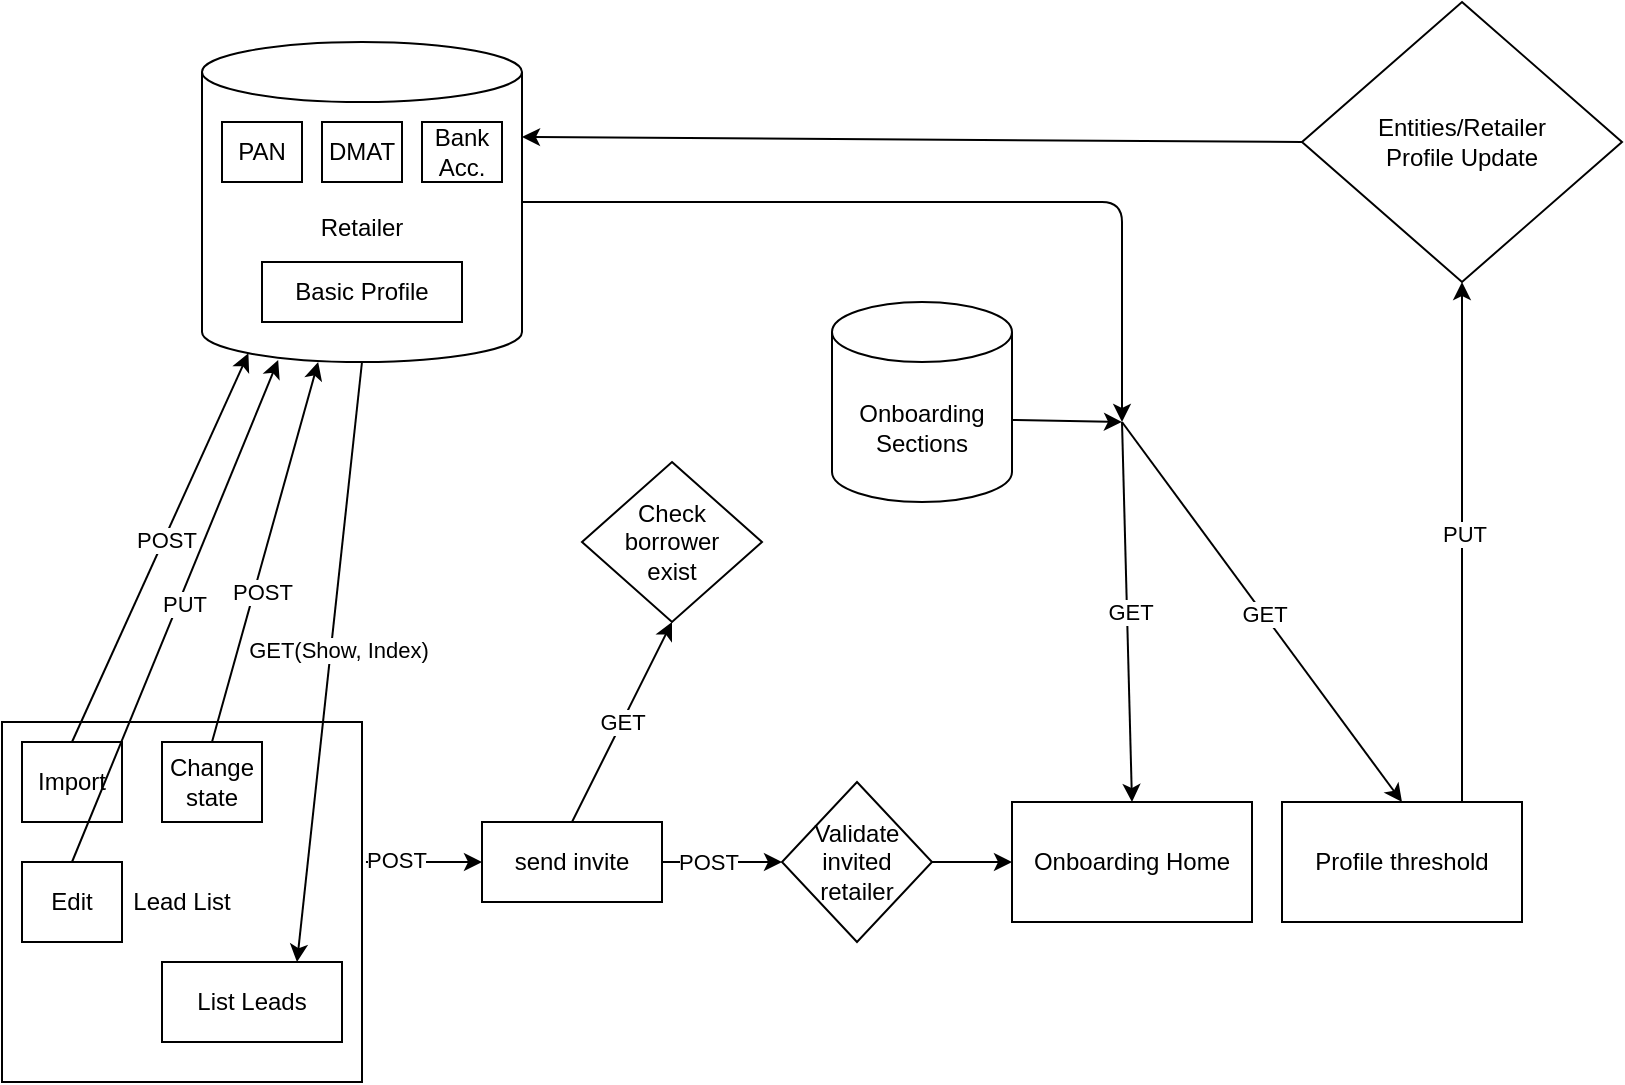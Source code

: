 <mxfile version="14.7.9" type="github">
  <diagram id="ntcGjyUBduR7sOyiUudM" name="Page-1">
    <mxGraphModel dx="1395" dy="1682" grid="1" gridSize="10" guides="1" tooltips="1" connect="1" arrows="1" fold="1" page="1" pageScale="1" pageWidth="850" pageHeight="1100" math="0" shadow="0">
      <root>
        <mxCell id="0" />
        <mxCell id="1" parent="0" />
        <mxCell id="UHCusJSntU0QaRRSibGP-1" value="Retailer" style="shape=cylinder3;whiteSpace=wrap;html=1;boundedLbl=1;backgroundOutline=1;size=15;" vertex="1" parent="1">
          <mxGeometry x="160" y="-60" width="160" height="160" as="geometry" />
        </mxCell>
        <mxCell id="UHCusJSntU0QaRRSibGP-2" value="PAN" style="rounded=0;whiteSpace=wrap;html=1;" vertex="1" parent="1">
          <mxGeometry x="170" y="-20" width="40" height="30" as="geometry" />
        </mxCell>
        <mxCell id="UHCusJSntU0QaRRSibGP-3" value="DMAT" style="rounded=0;whiteSpace=wrap;html=1;" vertex="1" parent="1">
          <mxGeometry x="220" y="-20" width="40" height="30" as="geometry" />
        </mxCell>
        <mxCell id="UHCusJSntU0QaRRSibGP-4" value="Bank Acc." style="rounded=0;whiteSpace=wrap;html=1;" vertex="1" parent="1">
          <mxGeometry x="270" y="-20" width="40" height="30" as="geometry" />
        </mxCell>
        <mxCell id="UHCusJSntU0QaRRSibGP-5" value="Basic Profile" style="rounded=0;whiteSpace=wrap;html=1;" vertex="1" parent="1">
          <mxGeometry x="190" y="50" width="100" height="30" as="geometry" />
        </mxCell>
        <mxCell id="UHCusJSntU0QaRRSibGP-6" value="Lead List" style="whiteSpace=wrap;html=1;aspect=fixed;" vertex="1" parent="1">
          <mxGeometry x="60" y="280" width="180" height="180" as="geometry" />
        </mxCell>
        <mxCell id="UHCusJSntU0QaRRSibGP-7" value="" style="endArrow=classic;html=1;entryX=0.145;entryY=1;entryDx=0;entryDy=-4.35;entryPerimeter=0;exitX=0.5;exitY=0;exitDx=0;exitDy=0;" edge="1" parent="1" source="UHCusJSntU0QaRRSibGP-8" target="UHCusJSntU0QaRRSibGP-1">
          <mxGeometry width="50" height="50" relative="1" as="geometry">
            <mxPoint x="115" y="300" as="sourcePoint" />
            <mxPoint x="170" y="170" as="targetPoint" />
          </mxGeometry>
        </mxCell>
        <mxCell id="UHCusJSntU0QaRRSibGP-32" value="POST" style="edgeLabel;html=1;align=center;verticalAlign=middle;resizable=0;points=[];" vertex="1" connectable="0" parent="UHCusJSntU0QaRRSibGP-7">
          <mxGeometry x="0.045" y="-1" relative="1" as="geometry">
            <mxPoint as="offset" />
          </mxGeometry>
        </mxCell>
        <mxCell id="UHCusJSntU0QaRRSibGP-8" value="Import" style="rounded=0;whiteSpace=wrap;html=1;" vertex="1" parent="1">
          <mxGeometry x="70" y="290" width="50" height="40" as="geometry" />
        </mxCell>
        <mxCell id="UHCusJSntU0QaRRSibGP-9" value="List Leads" style="rounded=0;whiteSpace=wrap;html=1;" vertex="1" parent="1">
          <mxGeometry x="140" y="400" width="90" height="40" as="geometry" />
        </mxCell>
        <mxCell id="UHCusJSntU0QaRRSibGP-10" value="" style="endArrow=classic;html=1;entryX=0.75;entryY=0;entryDx=0;entryDy=0;exitX=0.5;exitY=1;exitDx=0;exitDy=0;exitPerimeter=0;" edge="1" parent="1" source="UHCusJSntU0QaRRSibGP-1" target="UHCusJSntU0QaRRSibGP-9">
          <mxGeometry width="50" height="50" relative="1" as="geometry">
            <mxPoint x="460" y="350" as="sourcePoint" />
            <mxPoint x="510" y="300" as="targetPoint" />
          </mxGeometry>
        </mxCell>
        <mxCell id="UHCusJSntU0QaRRSibGP-35" value="GET(Show, Index)" style="edgeLabel;html=1;align=center;verticalAlign=middle;resizable=0;points=[];" vertex="1" connectable="0" parent="UHCusJSntU0QaRRSibGP-10">
          <mxGeometry x="-0.049" y="3" relative="1" as="geometry">
            <mxPoint y="1" as="offset" />
          </mxGeometry>
        </mxCell>
        <mxCell id="UHCusJSntU0QaRRSibGP-11" value="Edit" style="rounded=0;whiteSpace=wrap;html=1;" vertex="1" parent="1">
          <mxGeometry x="70" y="350" width="50" height="40" as="geometry" />
        </mxCell>
        <mxCell id="UHCusJSntU0QaRRSibGP-12" value="Change state" style="rounded=0;whiteSpace=wrap;html=1;" vertex="1" parent="1">
          <mxGeometry x="140" y="290" width="50" height="40" as="geometry" />
        </mxCell>
        <mxCell id="UHCusJSntU0QaRRSibGP-13" value="" style="endArrow=classic;html=1;entryX=0.238;entryY=0.994;entryDx=0;entryDy=0;entryPerimeter=0;exitX=0.5;exitY=0;exitDx=0;exitDy=0;" edge="1" parent="1" source="UHCusJSntU0QaRRSibGP-11" target="UHCusJSntU0QaRRSibGP-1">
          <mxGeometry width="50" height="50" relative="1" as="geometry">
            <mxPoint x="105" y="300" as="sourcePoint" />
            <mxPoint x="203.2" y="195.65" as="targetPoint" />
          </mxGeometry>
        </mxCell>
        <mxCell id="UHCusJSntU0QaRRSibGP-33" value="PUT" style="edgeLabel;html=1;align=center;verticalAlign=middle;resizable=0;points=[];" vertex="1" connectable="0" parent="UHCusJSntU0QaRRSibGP-13">
          <mxGeometry x="0.04" y="-2" relative="1" as="geometry">
            <mxPoint as="offset" />
          </mxGeometry>
        </mxCell>
        <mxCell id="UHCusJSntU0QaRRSibGP-14" value="" style="endArrow=classic;html=1;entryX=0.363;entryY=1;entryDx=0;entryDy=0;entryPerimeter=0;exitX=0.5;exitY=0;exitDx=0;exitDy=0;" edge="1" parent="1" source="UHCusJSntU0QaRRSibGP-12" target="UHCusJSntU0QaRRSibGP-1">
          <mxGeometry width="50" height="50" relative="1" as="geometry">
            <mxPoint x="105" y="360" as="sourcePoint" />
            <mxPoint x="218.08" y="199.04" as="targetPoint" />
          </mxGeometry>
        </mxCell>
        <mxCell id="UHCusJSntU0QaRRSibGP-34" value="POST" style="edgeLabel;html=1;align=center;verticalAlign=middle;resizable=0;points=[];" vertex="1" connectable="0" parent="UHCusJSntU0QaRRSibGP-14">
          <mxGeometry x="-0.193" y="-4" relative="1" as="geometry">
            <mxPoint as="offset" />
          </mxGeometry>
        </mxCell>
        <mxCell id="UHCusJSntU0QaRRSibGP-43" value="" style="edgeStyle=orthogonalEdgeStyle;rounded=0;orthogonalLoop=1;jettySize=auto;html=1;" edge="1" parent="1" source="UHCusJSntU0QaRRSibGP-15" target="UHCusJSntU0QaRRSibGP-37">
          <mxGeometry relative="1" as="geometry" />
        </mxCell>
        <mxCell id="UHCusJSntU0QaRRSibGP-45" value="POST" style="edgeLabel;html=1;align=center;verticalAlign=middle;resizable=0;points=[];" vertex="1" connectable="0" parent="UHCusJSntU0QaRRSibGP-43">
          <mxGeometry x="-0.447" relative="1" as="geometry">
            <mxPoint x="6" as="offset" />
          </mxGeometry>
        </mxCell>
        <mxCell id="UHCusJSntU0QaRRSibGP-15" value="send invite" style="rounded=0;whiteSpace=wrap;html=1;" vertex="1" parent="1">
          <mxGeometry x="300" y="330" width="90" height="40" as="geometry" />
        </mxCell>
        <mxCell id="UHCusJSntU0QaRRSibGP-16" value="" style="endArrow=classic;html=1;entryX=0;entryY=0.5;entryDx=0;entryDy=0;exitX=1.011;exitY=0.389;exitDx=0;exitDy=0;exitPerimeter=0;" edge="1" parent="1" source="UHCusJSntU0QaRRSibGP-6" target="UHCusJSntU0QaRRSibGP-15">
          <mxGeometry width="50" height="50" relative="1" as="geometry">
            <mxPoint x="280" y="340" as="sourcePoint" />
            <mxPoint x="330" y="290" as="targetPoint" />
          </mxGeometry>
        </mxCell>
        <mxCell id="UHCusJSntU0QaRRSibGP-44" value="POST" style="edgeLabel;html=1;align=center;verticalAlign=middle;resizable=0;points=[];" vertex="1" connectable="0" parent="UHCusJSntU0QaRRSibGP-16">
          <mxGeometry x="-0.449" y="1" relative="1" as="geometry">
            <mxPoint x="-1" as="offset" />
          </mxGeometry>
        </mxCell>
        <mxCell id="UHCusJSntU0QaRRSibGP-17" value="Onboarding Home" style="rounded=0;whiteSpace=wrap;html=1;" vertex="1" parent="1">
          <mxGeometry x="565" y="320" width="120" height="60" as="geometry" />
        </mxCell>
        <mxCell id="UHCusJSntU0QaRRSibGP-18" value="Onboarding&lt;br&gt;Sections" style="shape=cylinder3;whiteSpace=wrap;html=1;boundedLbl=1;backgroundOutline=1;size=15;" vertex="1" parent="1">
          <mxGeometry x="475" y="70" width="90" height="100" as="geometry" />
        </mxCell>
        <mxCell id="UHCusJSntU0QaRRSibGP-19" value="Profile threshold" style="rounded=0;whiteSpace=wrap;html=1;" vertex="1" parent="1">
          <mxGeometry x="700" y="320" width="120" height="60" as="geometry" />
        </mxCell>
        <mxCell id="UHCusJSntU0QaRRSibGP-20" value="" style="endArrow=classic;html=1;entryX=0.5;entryY=0;entryDx=0;entryDy=0;" edge="1" parent="1" target="UHCusJSntU0QaRRSibGP-17">
          <mxGeometry width="50" height="50" relative="1" as="geometry">
            <mxPoint x="620" y="130" as="sourcePoint" />
            <mxPoint x="490" y="230" as="targetPoint" />
          </mxGeometry>
        </mxCell>
        <mxCell id="UHCusJSntU0QaRRSibGP-46" value="GET" style="edgeLabel;html=1;align=center;verticalAlign=middle;resizable=0;points=[];" vertex="1" connectable="0" parent="UHCusJSntU0QaRRSibGP-20">
          <mxGeometry x="0.001" y="1" relative="1" as="geometry">
            <mxPoint as="offset" />
          </mxGeometry>
        </mxCell>
        <mxCell id="UHCusJSntU0QaRRSibGP-21" value="" style="endArrow=classic;html=1;exitX=1;exitY=0.59;exitDx=0;exitDy=0;exitPerimeter=0;" edge="1" parent="1" source="UHCusJSntU0QaRRSibGP-18">
          <mxGeometry width="50" height="50" relative="1" as="geometry">
            <mxPoint x="570" y="120" as="sourcePoint" />
            <mxPoint x="620" y="130" as="targetPoint" />
          </mxGeometry>
        </mxCell>
        <mxCell id="UHCusJSntU0QaRRSibGP-23" value="" style="endArrow=classic;html=1;entryX=0.5;entryY=0;entryDx=0;entryDy=0;" edge="1" parent="1" target="UHCusJSntU0QaRRSibGP-19">
          <mxGeometry width="50" height="50" relative="1" as="geometry">
            <mxPoint x="620" y="130" as="sourcePoint" />
            <mxPoint x="530" y="290" as="targetPoint" />
          </mxGeometry>
        </mxCell>
        <mxCell id="UHCusJSntU0QaRRSibGP-47" value="GET" style="edgeLabel;html=1;align=center;verticalAlign=middle;resizable=0;points=[];" vertex="1" connectable="0" parent="UHCusJSntU0QaRRSibGP-23">
          <mxGeometry x="0.013" relative="1" as="geometry">
            <mxPoint as="offset" />
          </mxGeometry>
        </mxCell>
        <mxCell id="UHCusJSntU0QaRRSibGP-24" value="" style="endArrow=classic;html=1;exitX=1;exitY=0.5;exitDx=0;exitDy=0;exitPerimeter=0;" edge="1" parent="1" source="UHCusJSntU0QaRRSibGP-1">
          <mxGeometry width="50" height="50" relative="1" as="geometry">
            <mxPoint x="440" y="240" as="sourcePoint" />
            <mxPoint x="620" y="130" as="targetPoint" />
            <Array as="points">
              <mxPoint x="620" y="20" />
            </Array>
          </mxGeometry>
        </mxCell>
        <mxCell id="UHCusJSntU0QaRRSibGP-28" value="Entities/Retailer &lt;br&gt;Profile Update" style="rhombus;whiteSpace=wrap;html=1;" vertex="1" parent="1">
          <mxGeometry x="710" y="-80" width="160" height="140" as="geometry" />
        </mxCell>
        <mxCell id="UHCusJSntU0QaRRSibGP-30" value="" style="endArrow=classic;html=1;entryX=0.5;entryY=1;entryDx=0;entryDy=0;exitX=0.75;exitY=0;exitDx=0;exitDy=0;" edge="1" parent="1" source="UHCusJSntU0QaRRSibGP-19" target="UHCusJSntU0QaRRSibGP-28">
          <mxGeometry width="50" height="50" relative="1" as="geometry">
            <mxPoint x="330" y="260" as="sourcePoint" />
            <mxPoint x="380" y="210" as="targetPoint" />
          </mxGeometry>
        </mxCell>
        <mxCell id="UHCusJSntU0QaRRSibGP-48" value="PUT" style="edgeLabel;html=1;align=center;verticalAlign=middle;resizable=0;points=[];" vertex="1" connectable="0" parent="UHCusJSntU0QaRRSibGP-30">
          <mxGeometry x="0.029" y="-1" relative="1" as="geometry">
            <mxPoint as="offset" />
          </mxGeometry>
        </mxCell>
        <mxCell id="UHCusJSntU0QaRRSibGP-31" value="" style="endArrow=classic;html=1;exitX=0;exitY=0.5;exitDx=0;exitDy=0;entryX=1;entryY=0;entryDx=0;entryDy=47.5;entryPerimeter=0;" edge="1" parent="1" source="UHCusJSntU0QaRRSibGP-28" target="UHCusJSntU0QaRRSibGP-1">
          <mxGeometry width="50" height="50" relative="1" as="geometry">
            <mxPoint x="330" y="260" as="sourcePoint" />
            <mxPoint x="380" y="210" as="targetPoint" />
          </mxGeometry>
        </mxCell>
        <mxCell id="UHCusJSntU0QaRRSibGP-39" value="" style="edgeStyle=orthogonalEdgeStyle;rounded=0;orthogonalLoop=1;jettySize=auto;html=1;" edge="1" parent="1" source="UHCusJSntU0QaRRSibGP-37" target="UHCusJSntU0QaRRSibGP-17">
          <mxGeometry relative="1" as="geometry" />
        </mxCell>
        <mxCell id="UHCusJSntU0QaRRSibGP-37" value="Validate &lt;br&gt;invited &lt;br&gt;retailer" style="rhombus;whiteSpace=wrap;html=1;" vertex="1" parent="1">
          <mxGeometry x="450" y="310" width="75" height="80" as="geometry" />
        </mxCell>
        <mxCell id="UHCusJSntU0QaRRSibGP-40" value="Check &lt;br&gt;borrower &lt;br&gt;exist" style="rhombus;whiteSpace=wrap;html=1;" vertex="1" parent="1">
          <mxGeometry x="350" y="150" width="90" height="80" as="geometry" />
        </mxCell>
        <mxCell id="UHCusJSntU0QaRRSibGP-41" value="GET" style="endArrow=classic;html=1;exitX=0.5;exitY=0;exitDx=0;exitDy=0;entryX=0.5;entryY=1;entryDx=0;entryDy=0;" edge="1" parent="1" source="UHCusJSntU0QaRRSibGP-15" target="UHCusJSntU0QaRRSibGP-40">
          <mxGeometry width="50" height="50" relative="1" as="geometry">
            <mxPoint x="330" y="160" as="sourcePoint" />
            <mxPoint x="380" y="110" as="targetPoint" />
          </mxGeometry>
        </mxCell>
      </root>
    </mxGraphModel>
  </diagram>
</mxfile>
